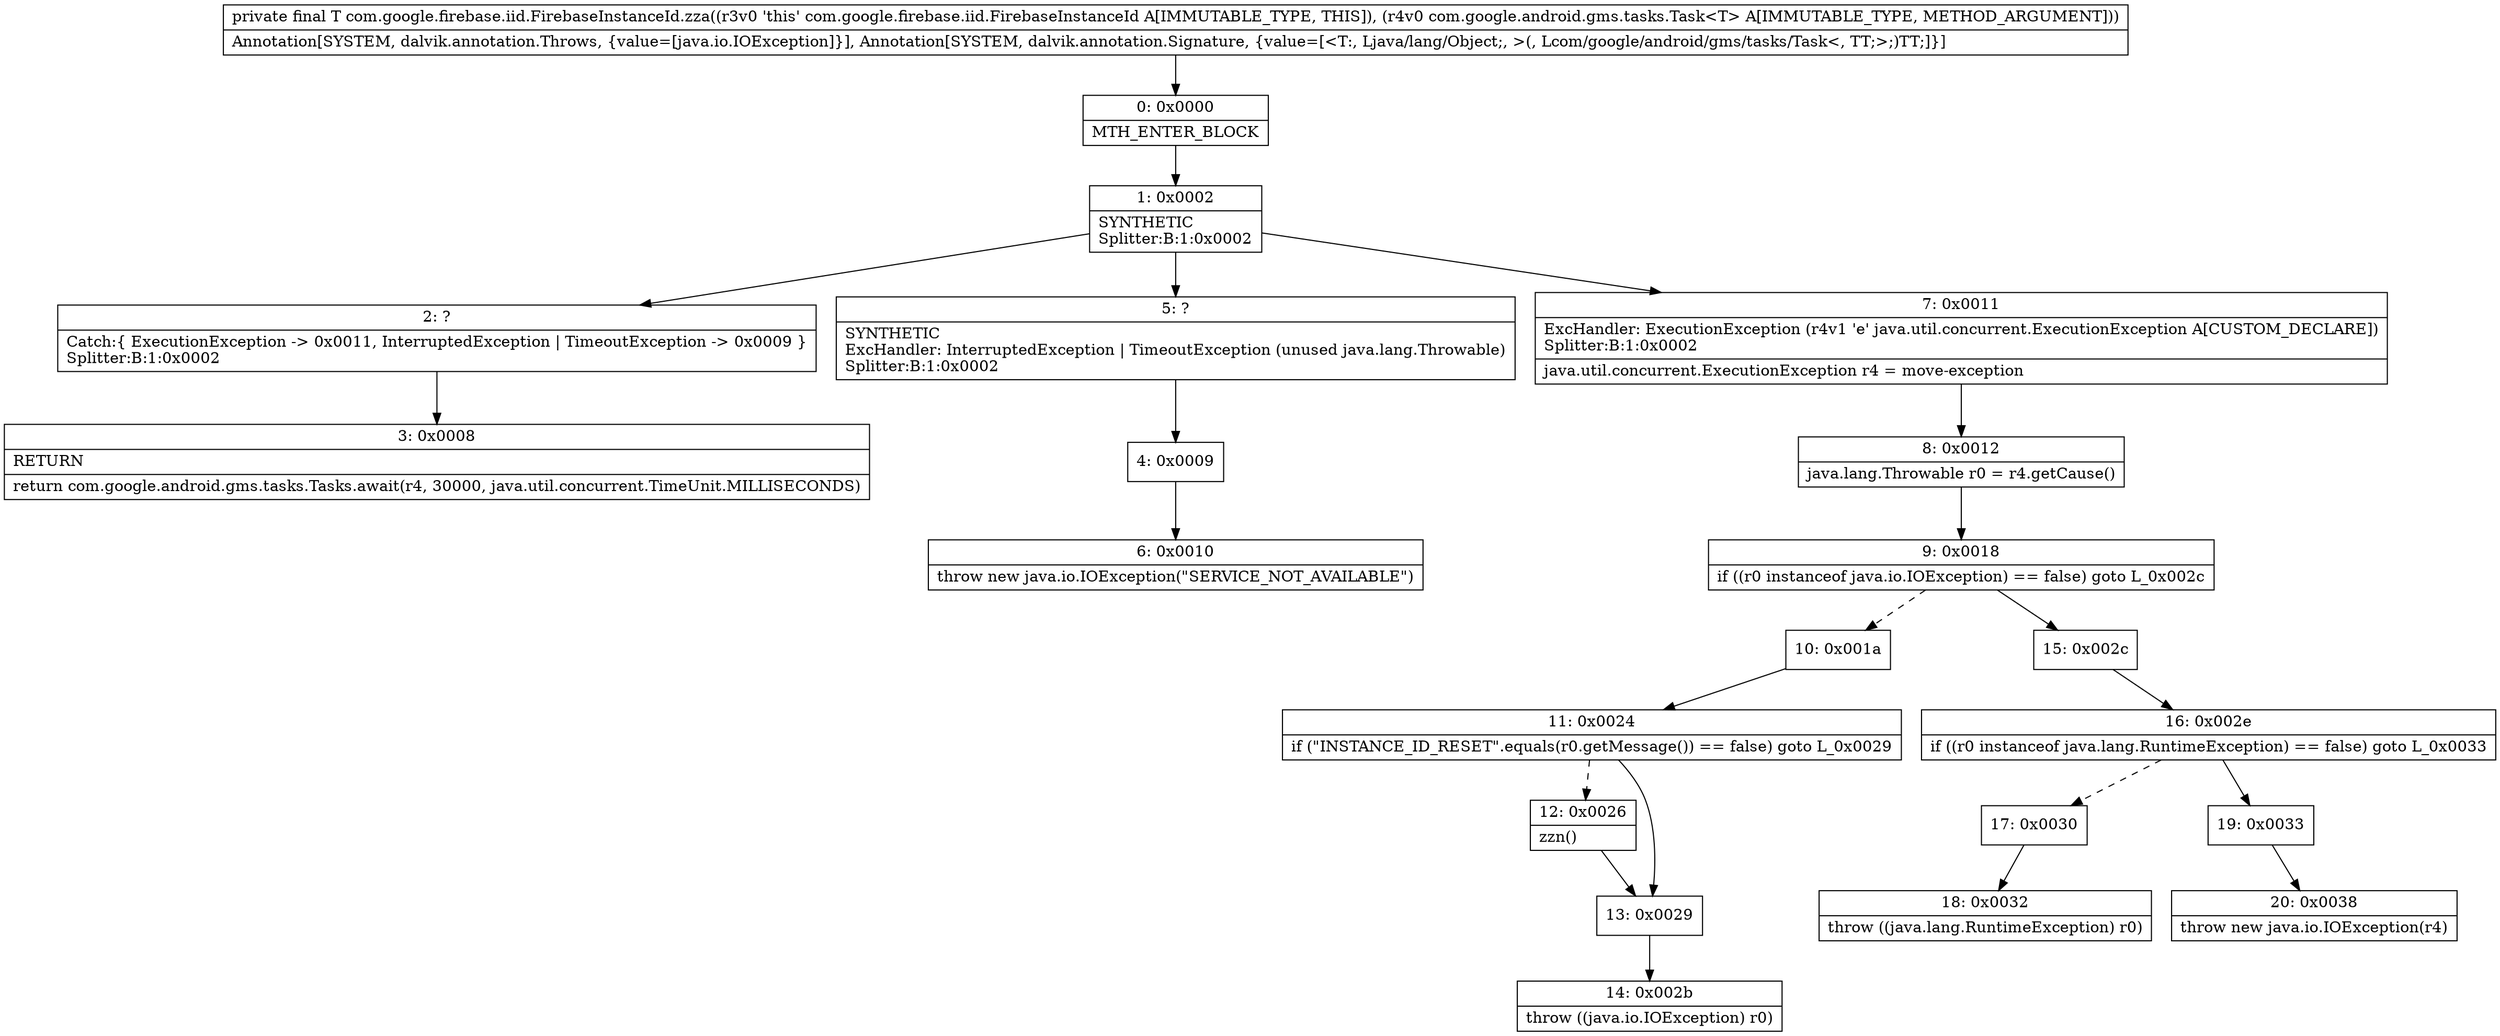 digraph "CFG forcom.google.firebase.iid.FirebaseInstanceId.zza(Lcom\/google\/android\/gms\/tasks\/Task;)Ljava\/lang\/Object;" {
Node_0 [shape=record,label="{0\:\ 0x0000|MTH_ENTER_BLOCK\l}"];
Node_1 [shape=record,label="{1\:\ 0x0002|SYNTHETIC\lSplitter:B:1:0x0002\l}"];
Node_2 [shape=record,label="{2\:\ ?|Catch:\{ ExecutionException \-\> 0x0011, InterruptedException \| TimeoutException \-\> 0x0009 \}\lSplitter:B:1:0x0002\l}"];
Node_3 [shape=record,label="{3\:\ 0x0008|RETURN\l|return com.google.android.gms.tasks.Tasks.await(r4, 30000, java.util.concurrent.TimeUnit.MILLISECONDS)\l}"];
Node_4 [shape=record,label="{4\:\ 0x0009}"];
Node_5 [shape=record,label="{5\:\ ?|SYNTHETIC\lExcHandler: InterruptedException \| TimeoutException (unused java.lang.Throwable)\lSplitter:B:1:0x0002\l}"];
Node_6 [shape=record,label="{6\:\ 0x0010|throw new java.io.IOException(\"SERVICE_NOT_AVAILABLE\")\l}"];
Node_7 [shape=record,label="{7\:\ 0x0011|ExcHandler: ExecutionException (r4v1 'e' java.util.concurrent.ExecutionException A[CUSTOM_DECLARE])\lSplitter:B:1:0x0002\l|java.util.concurrent.ExecutionException r4 = move\-exception\l}"];
Node_8 [shape=record,label="{8\:\ 0x0012|java.lang.Throwable r0 = r4.getCause()\l}"];
Node_9 [shape=record,label="{9\:\ 0x0018|if ((r0 instanceof java.io.IOException) == false) goto L_0x002c\l}"];
Node_10 [shape=record,label="{10\:\ 0x001a}"];
Node_11 [shape=record,label="{11\:\ 0x0024|if (\"INSTANCE_ID_RESET\".equals(r0.getMessage()) == false) goto L_0x0029\l}"];
Node_12 [shape=record,label="{12\:\ 0x0026|zzn()\l}"];
Node_13 [shape=record,label="{13\:\ 0x0029}"];
Node_14 [shape=record,label="{14\:\ 0x002b|throw ((java.io.IOException) r0)\l}"];
Node_15 [shape=record,label="{15\:\ 0x002c}"];
Node_16 [shape=record,label="{16\:\ 0x002e|if ((r0 instanceof java.lang.RuntimeException) == false) goto L_0x0033\l}"];
Node_17 [shape=record,label="{17\:\ 0x0030}"];
Node_18 [shape=record,label="{18\:\ 0x0032|throw ((java.lang.RuntimeException) r0)\l}"];
Node_19 [shape=record,label="{19\:\ 0x0033}"];
Node_20 [shape=record,label="{20\:\ 0x0038|throw new java.io.IOException(r4)\l}"];
MethodNode[shape=record,label="{private final T com.google.firebase.iid.FirebaseInstanceId.zza((r3v0 'this' com.google.firebase.iid.FirebaseInstanceId A[IMMUTABLE_TYPE, THIS]), (r4v0 com.google.android.gms.tasks.Task\<T\> A[IMMUTABLE_TYPE, METHOD_ARGUMENT]))  | Annotation[SYSTEM, dalvik.annotation.Throws, \{value=[java.io.IOException]\}], Annotation[SYSTEM, dalvik.annotation.Signature, \{value=[\<T:, Ljava\/lang\/Object;, \>(, Lcom\/google\/android\/gms\/tasks\/Task\<, TT;\>;)TT;]\}]\l}"];
MethodNode -> Node_0;
Node_0 -> Node_1;
Node_1 -> Node_2;
Node_1 -> Node_7;
Node_1 -> Node_5;
Node_2 -> Node_3;
Node_4 -> Node_6;
Node_5 -> Node_4;
Node_7 -> Node_8;
Node_8 -> Node_9;
Node_9 -> Node_10[style=dashed];
Node_9 -> Node_15;
Node_10 -> Node_11;
Node_11 -> Node_12[style=dashed];
Node_11 -> Node_13;
Node_12 -> Node_13;
Node_13 -> Node_14;
Node_15 -> Node_16;
Node_16 -> Node_17[style=dashed];
Node_16 -> Node_19;
Node_17 -> Node_18;
Node_19 -> Node_20;
}

